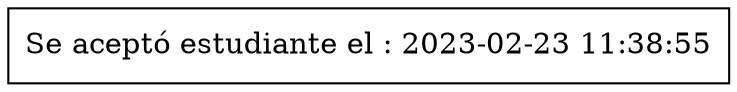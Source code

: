 digraph G {
	rankdir=TB;
	"0xc000008180" [label="Se aceptó estudiante el : 2023-02-23 11:38:55", shape=box]
}